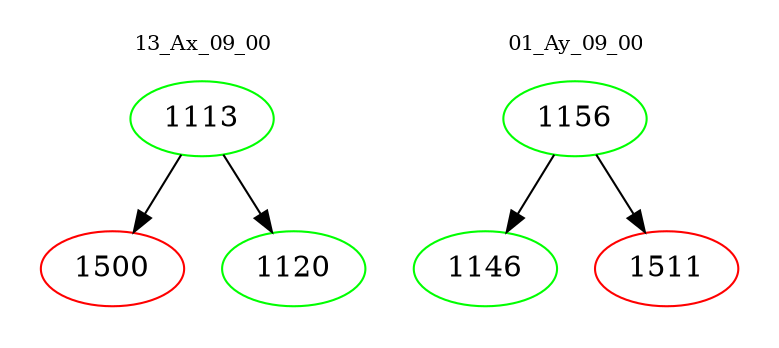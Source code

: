 digraph{
subgraph cluster_0 {
color = white
label = "13_Ax_09_00";
fontsize=10;
T0_1113 [label="1113", color="green"]
T0_1113 -> T0_1500 [color="black"]
T0_1500 [label="1500", color="red"]
T0_1113 -> T0_1120 [color="black"]
T0_1120 [label="1120", color="green"]
}
subgraph cluster_1 {
color = white
label = "01_Ay_09_00";
fontsize=10;
T1_1156 [label="1156", color="green"]
T1_1156 -> T1_1146 [color="black"]
T1_1146 [label="1146", color="green"]
T1_1156 -> T1_1511 [color="black"]
T1_1511 [label="1511", color="red"]
}
}
